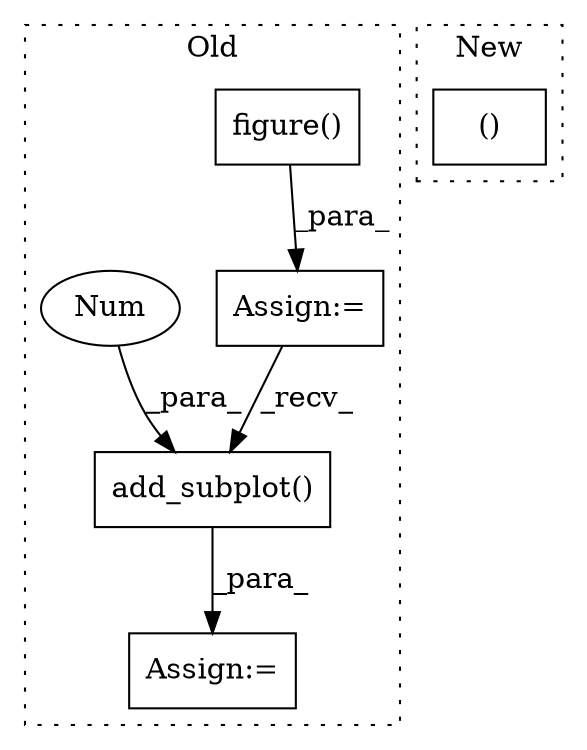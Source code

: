 digraph G {
subgraph cluster0 {
1 [label="figure()" a="75" s="3309" l="12" shape="box"];
3 [label="Assign:=" a="68" s="3306" l="3" shape="box"];
4 [label="add_subplot()" a="75" s="3332,3351" l="16,1" shape="box"];
5 [label="Num" a="76" s="3348" l="3" shape="ellipse"];
6 [label="Assign:=" a="68" s="3328" l="4" shape="box"];
label = "Old";
style="dotted";
}
subgraph cluster1 {
2 [label="()" a="54" s="3288" l="4" shape="box"];
label = "New";
style="dotted";
}
1 -> 3 [label="_para_"];
3 -> 4 [label="_recv_"];
4 -> 6 [label="_para_"];
5 -> 4 [label="_para_"];
}